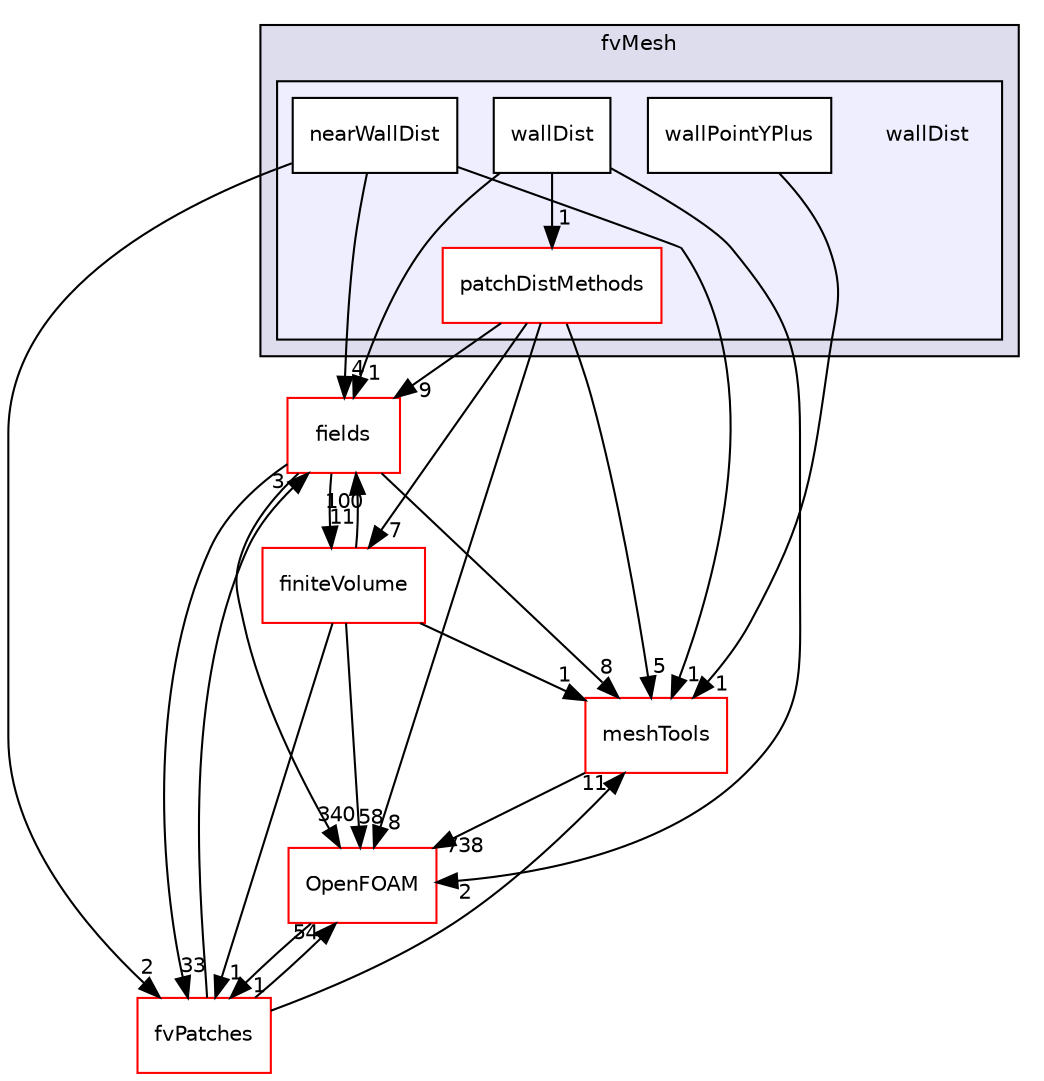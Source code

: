 digraph "src/finiteVolume/fvMesh/wallDist" {
  bgcolor=transparent;
  compound=true
  node [ fontsize="10", fontname="Helvetica"];
  edge [ labelfontsize="10", labelfontname="Helvetica"];
  subgraph clusterdir_c382fa095c9c33d8673c0dd60aaef275 {
    graph [ bgcolor="#ddddee", pencolor="black", label="fvMesh" fontname="Helvetica", fontsize="10", URL="dir_c382fa095c9c33d8673c0dd60aaef275.html"]
  subgraph clusterdir_8b2058fecce8beb3c5dcc5bc9fca7b03 {
    graph [ bgcolor="#eeeeff", pencolor="black", label="" URL="dir_8b2058fecce8beb3c5dcc5bc9fca7b03.html"];
    dir_8b2058fecce8beb3c5dcc5bc9fca7b03 [shape=plaintext label="wallDist"];
    dir_83a93796d297d1f2cc1c77ad54201a6e [shape=box label="nearWallDist" color="black" fillcolor="white" style="filled" URL="dir_83a93796d297d1f2cc1c77ad54201a6e.html"];
    dir_28bd808b48a939f9343efc27d469bf7b [shape=box label="patchDistMethods" color="red" fillcolor="white" style="filled" URL="dir_28bd808b48a939f9343efc27d469bf7b.html"];
    dir_7d25cbe1d23c554ca750b063a63980bb [shape=box label="wallDist" color="black" fillcolor="white" style="filled" URL="dir_7d25cbe1d23c554ca750b063a63980bb.html"];
    dir_795f957d099804d972726f980360ae24 [shape=box label="wallPointYPlus" color="black" fillcolor="white" style="filled" URL="dir_795f957d099804d972726f980360ae24.html"];
  }
  }
  dir_25ab4a83a983f7bb7a38b7f63bb141b7 [shape=box label="fields" color="red" URL="dir_25ab4a83a983f7bb7a38b7f63bb141b7.html"];
  dir_ae30ad0bef50cf391b24c614251bb9fd [shape=box label="meshTools" color="red" URL="dir_ae30ad0bef50cf391b24c614251bb9fd.html"];
  dir_2ea871e4defbdbd60808750cae643c63 [shape=box label="finiteVolume" color="red" URL="dir_2ea871e4defbdbd60808750cae643c63.html"];
  dir_c5473ff19b20e6ec4dfe5c310b3778a8 [shape=box label="OpenFOAM" color="red" URL="dir_c5473ff19b20e6ec4dfe5c310b3778a8.html"];
  dir_b630ab9569e31ffb9b2cc4747c3085db [shape=box label="fvPatches" color="red" URL="dir_b630ab9569e31ffb9b2cc4747c3085db.html"];
  dir_25ab4a83a983f7bb7a38b7f63bb141b7->dir_ae30ad0bef50cf391b24c614251bb9fd [headlabel="8", labeldistance=1.5 headhref="dir_000931_001804.html"];
  dir_25ab4a83a983f7bb7a38b7f63bb141b7->dir_2ea871e4defbdbd60808750cae643c63 [headlabel="11", labeldistance=1.5 headhref="dir_000931_001058.html"];
  dir_25ab4a83a983f7bb7a38b7f63bb141b7->dir_c5473ff19b20e6ec4dfe5c310b3778a8 [headlabel="340", labeldistance=1.5 headhref="dir_000931_001950.html"];
  dir_25ab4a83a983f7bb7a38b7f63bb141b7->dir_b630ab9569e31ffb9b2cc4747c3085db [headlabel="33", labeldistance=1.5 headhref="dir_000931_001133.html"];
  dir_ae30ad0bef50cf391b24c614251bb9fd->dir_c5473ff19b20e6ec4dfe5c310b3778a8 [headlabel="738", labeldistance=1.5 headhref="dir_001804_001950.html"];
  dir_2ea871e4defbdbd60808750cae643c63->dir_25ab4a83a983f7bb7a38b7f63bb141b7 [headlabel="100", labeldistance=1.5 headhref="dir_001058_000931.html"];
  dir_2ea871e4defbdbd60808750cae643c63->dir_ae30ad0bef50cf391b24c614251bb9fd [headlabel="1", labeldistance=1.5 headhref="dir_001058_001804.html"];
  dir_2ea871e4defbdbd60808750cae643c63->dir_c5473ff19b20e6ec4dfe5c310b3778a8 [headlabel="58", labeldistance=1.5 headhref="dir_001058_001950.html"];
  dir_2ea871e4defbdbd60808750cae643c63->dir_b630ab9569e31ffb9b2cc4747c3085db [headlabel="1", labeldistance=1.5 headhref="dir_001058_001133.html"];
  dir_83a93796d297d1f2cc1c77ad54201a6e->dir_25ab4a83a983f7bb7a38b7f63bb141b7 [headlabel="4", labeldistance=1.5 headhref="dir_001156_000931.html"];
  dir_83a93796d297d1f2cc1c77ad54201a6e->dir_ae30ad0bef50cf391b24c614251bb9fd [headlabel="1", labeldistance=1.5 headhref="dir_001156_001804.html"];
  dir_83a93796d297d1f2cc1c77ad54201a6e->dir_b630ab9569e31ffb9b2cc4747c3085db [headlabel="2", labeldistance=1.5 headhref="dir_001156_001133.html"];
  dir_28bd808b48a939f9343efc27d469bf7b->dir_25ab4a83a983f7bb7a38b7f63bb141b7 [headlabel="9", labeldistance=1.5 headhref="dir_001157_000931.html"];
  dir_28bd808b48a939f9343efc27d469bf7b->dir_ae30ad0bef50cf391b24c614251bb9fd [headlabel="5", labeldistance=1.5 headhref="dir_001157_001804.html"];
  dir_28bd808b48a939f9343efc27d469bf7b->dir_2ea871e4defbdbd60808750cae643c63 [headlabel="7", labeldistance=1.5 headhref="dir_001157_001058.html"];
  dir_28bd808b48a939f9343efc27d469bf7b->dir_c5473ff19b20e6ec4dfe5c310b3778a8 [headlabel="8", labeldistance=1.5 headhref="dir_001157_001950.html"];
  dir_7d25cbe1d23c554ca750b063a63980bb->dir_25ab4a83a983f7bb7a38b7f63bb141b7 [headlabel="1", labeldistance=1.5 headhref="dir_001163_000931.html"];
  dir_7d25cbe1d23c554ca750b063a63980bb->dir_28bd808b48a939f9343efc27d469bf7b [headlabel="1", labeldistance=1.5 headhref="dir_001163_001157.html"];
  dir_7d25cbe1d23c554ca750b063a63980bb->dir_c5473ff19b20e6ec4dfe5c310b3778a8 [headlabel="2", labeldistance=1.5 headhref="dir_001163_001950.html"];
  dir_c5473ff19b20e6ec4dfe5c310b3778a8->dir_b630ab9569e31ffb9b2cc4747c3085db [headlabel="1", labeldistance=1.5 headhref="dir_001950_001133.html"];
  dir_b630ab9569e31ffb9b2cc4747c3085db->dir_25ab4a83a983f7bb7a38b7f63bb141b7 [headlabel="3", labeldistance=1.5 headhref="dir_001133_000931.html"];
  dir_b630ab9569e31ffb9b2cc4747c3085db->dir_ae30ad0bef50cf391b24c614251bb9fd [headlabel="11", labeldistance=1.5 headhref="dir_001133_001804.html"];
  dir_b630ab9569e31ffb9b2cc4747c3085db->dir_c5473ff19b20e6ec4dfe5c310b3778a8 [headlabel="54", labeldistance=1.5 headhref="dir_001133_001950.html"];
  dir_795f957d099804d972726f980360ae24->dir_ae30ad0bef50cf391b24c614251bb9fd [headlabel="1", labeldistance=1.5 headhref="dir_001164_001804.html"];
}
